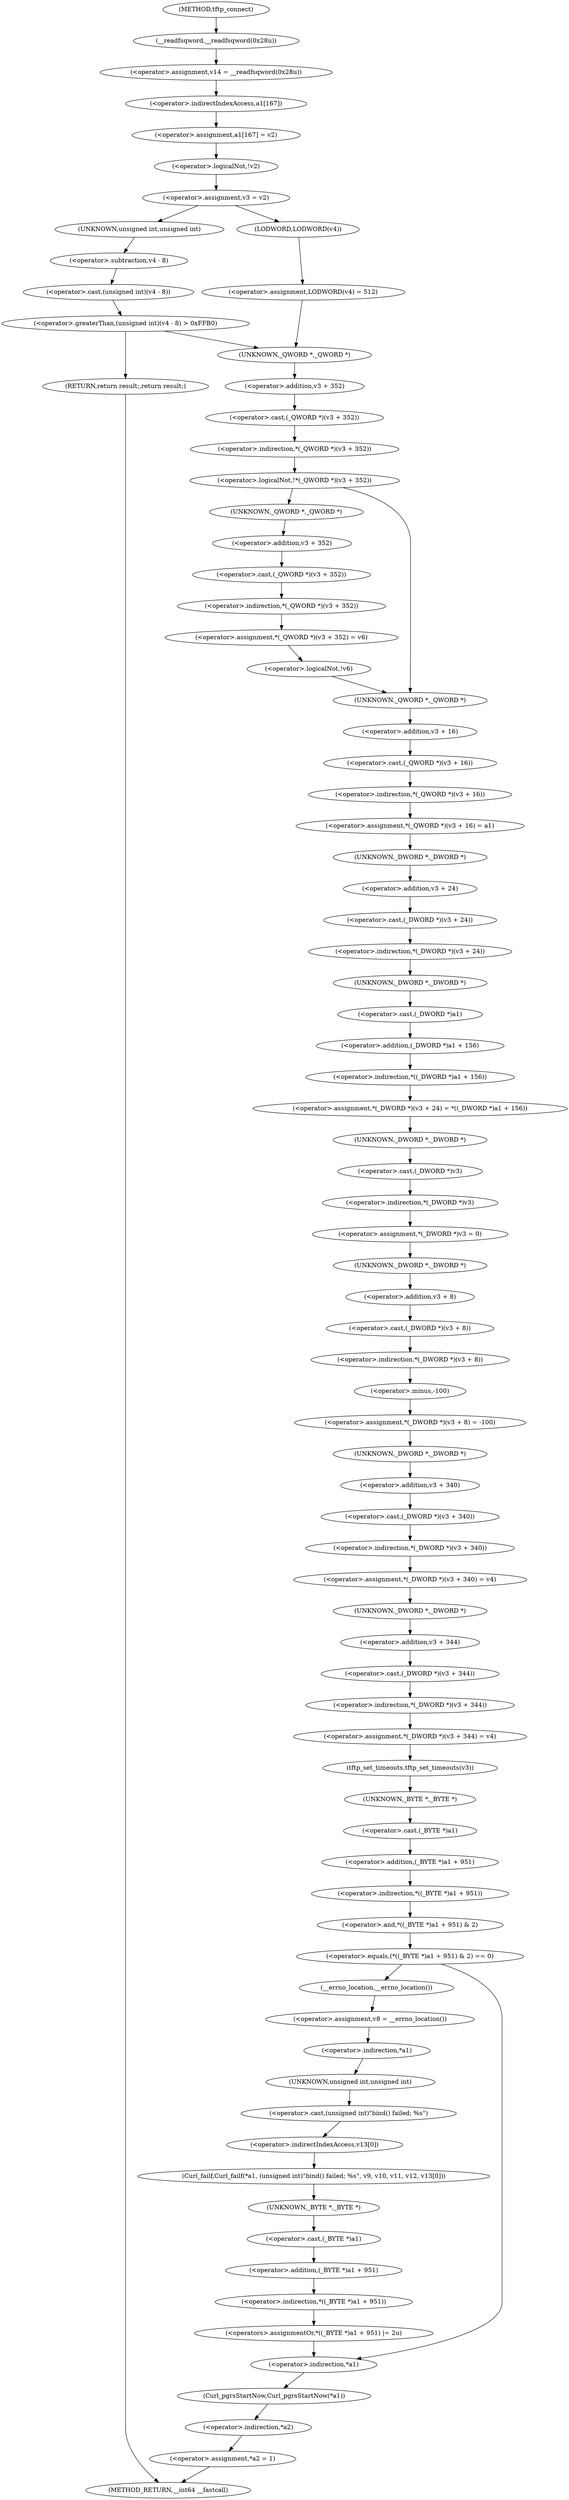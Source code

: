 digraph tftp_connect {  
"1000131" [label = "(<operator>.assignment,v14 = __readfsqword(0x28u))" ]
"1000133" [label = "(__readfsqword,__readfsqword(0x28u))" ]
"1000135" [label = "(<operator>.assignment,a1[167] = v2)" ]
"1000136" [label = "(<operator>.indirectIndexAccess,a1[167])" ]
"1000141" [label = "(<operator>.logicalNot,!v2)" ]
"1000144" [label = "(<operator>.assignment,v3 = v2)" ]
"1000152" [label = "(<operator>.greaterThan,(unsigned int)(v4 - 8) > 0xFFB0)" ]
"1000153" [label = "(<operator>.cast,(unsigned int)(v4 - 8))" ]
"1000154" [label = "(UNKNOWN,unsigned int,unsigned int)" ]
"1000155" [label = "(<operator>.subtraction,v4 - 8)" ]
"1000159" [label = "(RETURN,return result;,return result;)" ]
"1000163" [label = "(<operator>.assignment,LODWORD(v4) = 512)" ]
"1000164" [label = "(LODWORD,LODWORD(v4))" ]
"1000168" [label = "(<operator>.logicalNot,!*(_QWORD *)(v3 + 352))" ]
"1000169" [label = "(<operator>.indirection,*(_QWORD *)(v3 + 352))" ]
"1000170" [label = "(<operator>.cast,(_QWORD *)(v3 + 352))" ]
"1000171" [label = "(UNKNOWN,_QWORD *,_QWORD *)" ]
"1000172" [label = "(<operator>.addition,v3 + 352)" ]
"1000176" [label = "(<operator>.assignment,*(_QWORD *)(v3 + 352) = v6)" ]
"1000177" [label = "(<operator>.indirection,*(_QWORD *)(v3 + 352))" ]
"1000178" [label = "(<operator>.cast,(_QWORD *)(v3 + 352))" ]
"1000179" [label = "(UNKNOWN,_QWORD *,_QWORD *)" ]
"1000180" [label = "(<operator>.addition,v3 + 352)" ]
"1000185" [label = "(<operator>.logicalNot,!v6)" ]
"1000189" [label = "(<operator>.assignment,*(_QWORD *)(v3 + 16) = a1)" ]
"1000190" [label = "(<operator>.indirection,*(_QWORD *)(v3 + 16))" ]
"1000191" [label = "(<operator>.cast,(_QWORD *)(v3 + 16))" ]
"1000192" [label = "(UNKNOWN,_QWORD *,_QWORD *)" ]
"1000193" [label = "(<operator>.addition,v3 + 16)" ]
"1000197" [label = "(<operator>.assignment,*(_DWORD *)(v3 + 24) = *((_DWORD *)a1 + 156))" ]
"1000198" [label = "(<operator>.indirection,*(_DWORD *)(v3 + 24))" ]
"1000199" [label = "(<operator>.cast,(_DWORD *)(v3 + 24))" ]
"1000200" [label = "(UNKNOWN,_DWORD *,_DWORD *)" ]
"1000201" [label = "(<operator>.addition,v3 + 24)" ]
"1000204" [label = "(<operator>.indirection,*((_DWORD *)a1 + 156))" ]
"1000205" [label = "(<operator>.addition,(_DWORD *)a1 + 156)" ]
"1000206" [label = "(<operator>.cast,(_DWORD *)a1)" ]
"1000207" [label = "(UNKNOWN,_DWORD *,_DWORD *)" ]
"1000210" [label = "(<operator>.assignment,*(_DWORD *)v3 = 0)" ]
"1000211" [label = "(<operator>.indirection,*(_DWORD *)v3)" ]
"1000212" [label = "(<operator>.cast,(_DWORD *)v3)" ]
"1000213" [label = "(UNKNOWN,_DWORD *,_DWORD *)" ]
"1000216" [label = "(<operator>.assignment,*(_DWORD *)(v3 + 8) = -100)" ]
"1000217" [label = "(<operator>.indirection,*(_DWORD *)(v3 + 8))" ]
"1000218" [label = "(<operator>.cast,(_DWORD *)(v3 + 8))" ]
"1000219" [label = "(UNKNOWN,_DWORD *,_DWORD *)" ]
"1000220" [label = "(<operator>.addition,v3 + 8)" ]
"1000223" [label = "(<operator>.minus,-100)" ]
"1000225" [label = "(<operator>.assignment,*(_DWORD *)(v3 + 340) = v4)" ]
"1000226" [label = "(<operator>.indirection,*(_DWORD *)(v3 + 340))" ]
"1000227" [label = "(<operator>.cast,(_DWORD *)(v3 + 340))" ]
"1000228" [label = "(UNKNOWN,_DWORD *,_DWORD *)" ]
"1000229" [label = "(<operator>.addition,v3 + 340)" ]
"1000233" [label = "(<operator>.assignment,*(_DWORD *)(v3 + 344) = v4)" ]
"1000234" [label = "(<operator>.indirection,*(_DWORD *)(v3 + 344))" ]
"1000235" [label = "(<operator>.cast,(_DWORD *)(v3 + 344))" ]
"1000236" [label = "(UNKNOWN,_DWORD *,_DWORD *)" ]
"1000237" [label = "(<operator>.addition,v3 + 344)" ]
"1000241" [label = "(tftp_set_timeouts,tftp_set_timeouts(v3))" ]
"1000244" [label = "(<operator>.equals,(*((_BYTE *)a1 + 951) & 2) == 0)" ]
"1000245" [label = "(<operator>.and,*((_BYTE *)a1 + 951) & 2)" ]
"1000246" [label = "(<operator>.indirection,*((_BYTE *)a1 + 951))" ]
"1000247" [label = "(<operator>.addition,(_BYTE *)a1 + 951)" ]
"1000248" [label = "(<operator>.cast,(_BYTE *)a1)" ]
"1000249" [label = "(UNKNOWN,_BYTE *,_BYTE *)" ]
"1000256" [label = "(<operator>.assignment,v8 = __errno_location())" ]
"1000258" [label = "(__errno_location,__errno_location())" ]
"1000259" [label = "(Curl_failf,Curl_failf(*a1, (unsigned int)\"bind() failed; %s\", v9, v10, v11, v12, v13[0]))" ]
"1000260" [label = "(<operator>.indirection,*a1)" ]
"1000262" [label = "(<operator>.cast,(unsigned int)\"bind() failed; %s\")" ]
"1000263" [label = "(UNKNOWN,unsigned int,unsigned int)" ]
"1000269" [label = "(<operator>.indirectIndexAccess,v13[0])" ]
"1000273" [label = "(<operators>.assignmentOr,*((_BYTE *)a1 + 951) |= 2u)" ]
"1000274" [label = "(<operator>.indirection,*((_BYTE *)a1 + 951))" ]
"1000275" [label = "(<operator>.addition,(_BYTE *)a1 + 951)" ]
"1000276" [label = "(<operator>.cast,(_BYTE *)a1)" ]
"1000277" [label = "(UNKNOWN,_BYTE *,_BYTE *)" ]
"1000281" [label = "(Curl_pgrsStartNow,Curl_pgrsStartNow(*a1))" ]
"1000282" [label = "(<operator>.indirection,*a1)" ]
"1000284" [label = "(<operator>.assignment,*a2 = 1)" ]
"1000285" [label = "(<operator>.indirection,*a2)" ]
"1000114" [label = "(METHOD,tftp_connect)" ]
"1000290" [label = "(METHOD_RETURN,__int64 __fastcall)" ]
  "1000131" -> "1000136" 
  "1000133" -> "1000131" 
  "1000135" -> "1000141" 
  "1000136" -> "1000135" 
  "1000141" -> "1000144" 
  "1000144" -> "1000154" 
  "1000144" -> "1000164" 
  "1000152" -> "1000171" 
  "1000152" -> "1000159" 
  "1000153" -> "1000152" 
  "1000154" -> "1000155" 
  "1000155" -> "1000153" 
  "1000159" -> "1000290" 
  "1000163" -> "1000171" 
  "1000164" -> "1000163" 
  "1000168" -> "1000179" 
  "1000168" -> "1000192" 
  "1000169" -> "1000168" 
  "1000170" -> "1000169" 
  "1000171" -> "1000172" 
  "1000172" -> "1000170" 
  "1000176" -> "1000185" 
  "1000177" -> "1000176" 
  "1000178" -> "1000177" 
  "1000179" -> "1000180" 
  "1000180" -> "1000178" 
  "1000185" -> "1000192" 
  "1000189" -> "1000200" 
  "1000190" -> "1000189" 
  "1000191" -> "1000190" 
  "1000192" -> "1000193" 
  "1000193" -> "1000191" 
  "1000197" -> "1000213" 
  "1000198" -> "1000207" 
  "1000199" -> "1000198" 
  "1000200" -> "1000201" 
  "1000201" -> "1000199" 
  "1000204" -> "1000197" 
  "1000205" -> "1000204" 
  "1000206" -> "1000205" 
  "1000207" -> "1000206" 
  "1000210" -> "1000219" 
  "1000211" -> "1000210" 
  "1000212" -> "1000211" 
  "1000213" -> "1000212" 
  "1000216" -> "1000228" 
  "1000217" -> "1000223" 
  "1000218" -> "1000217" 
  "1000219" -> "1000220" 
  "1000220" -> "1000218" 
  "1000223" -> "1000216" 
  "1000225" -> "1000236" 
  "1000226" -> "1000225" 
  "1000227" -> "1000226" 
  "1000228" -> "1000229" 
  "1000229" -> "1000227" 
  "1000233" -> "1000241" 
  "1000234" -> "1000233" 
  "1000235" -> "1000234" 
  "1000236" -> "1000237" 
  "1000237" -> "1000235" 
  "1000241" -> "1000249" 
  "1000244" -> "1000258" 
  "1000244" -> "1000282" 
  "1000245" -> "1000244" 
  "1000246" -> "1000245" 
  "1000247" -> "1000246" 
  "1000248" -> "1000247" 
  "1000249" -> "1000248" 
  "1000256" -> "1000260" 
  "1000258" -> "1000256" 
  "1000259" -> "1000277" 
  "1000260" -> "1000263" 
  "1000262" -> "1000269" 
  "1000263" -> "1000262" 
  "1000269" -> "1000259" 
  "1000273" -> "1000282" 
  "1000274" -> "1000273" 
  "1000275" -> "1000274" 
  "1000276" -> "1000275" 
  "1000277" -> "1000276" 
  "1000281" -> "1000285" 
  "1000282" -> "1000281" 
  "1000284" -> "1000290" 
  "1000285" -> "1000284" 
  "1000114" -> "1000133" 
}
